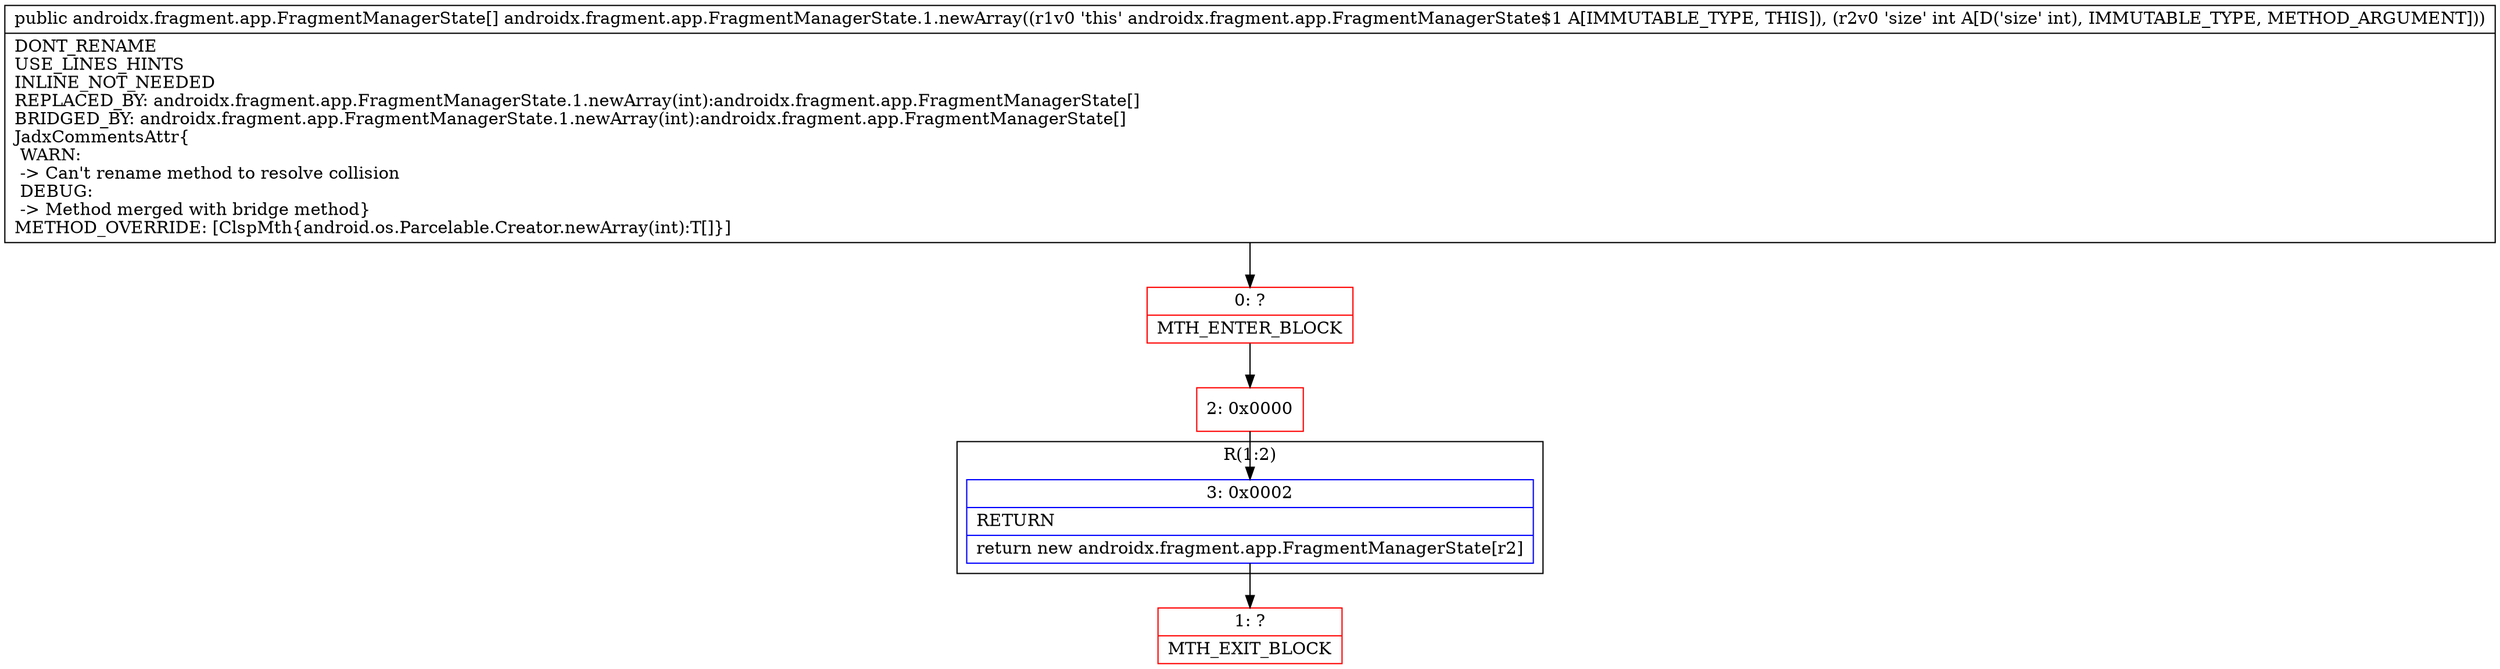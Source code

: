 digraph "CFG forandroidx.fragment.app.FragmentManagerState.1.newArray(I)[Landroidx\/fragment\/app\/FragmentManagerState;" {
subgraph cluster_Region_1617322587 {
label = "R(1:2)";
node [shape=record,color=blue];
Node_3 [shape=record,label="{3\:\ 0x0002|RETURN\l|return new androidx.fragment.app.FragmentManagerState[r2]\l}"];
}
Node_0 [shape=record,color=red,label="{0\:\ ?|MTH_ENTER_BLOCK\l}"];
Node_2 [shape=record,color=red,label="{2\:\ 0x0000}"];
Node_1 [shape=record,color=red,label="{1\:\ ?|MTH_EXIT_BLOCK\l}"];
MethodNode[shape=record,label="{public androidx.fragment.app.FragmentManagerState[] androidx.fragment.app.FragmentManagerState.1.newArray((r1v0 'this' androidx.fragment.app.FragmentManagerState$1 A[IMMUTABLE_TYPE, THIS]), (r2v0 'size' int A[D('size' int), IMMUTABLE_TYPE, METHOD_ARGUMENT]))  | DONT_RENAME\lUSE_LINES_HINTS\lINLINE_NOT_NEEDED\lREPLACED_BY: androidx.fragment.app.FragmentManagerState.1.newArray(int):androidx.fragment.app.FragmentManagerState[]\lBRIDGED_BY: androidx.fragment.app.FragmentManagerState.1.newArray(int):androidx.fragment.app.FragmentManagerState[]\lJadxCommentsAttr\{\l WARN: \l \-\> Can't rename method to resolve collision\l DEBUG: \l \-\> Method merged with bridge method\}\lMETHOD_OVERRIDE: [ClspMth\{android.os.Parcelable.Creator.newArray(int):T[]\}]\l}"];
MethodNode -> Node_0;Node_3 -> Node_1;
Node_0 -> Node_2;
Node_2 -> Node_3;
}

